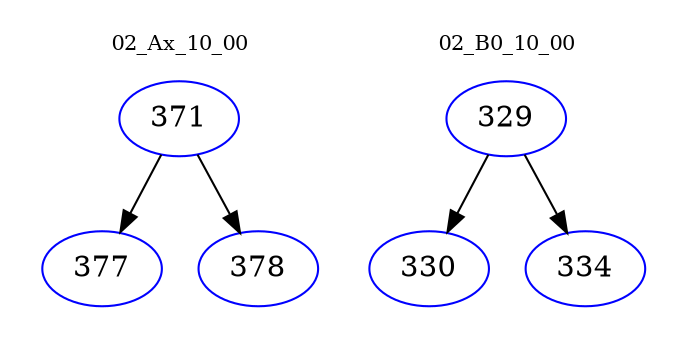 digraph{
subgraph cluster_0 {
color = white
label = "02_Ax_10_00";
fontsize=10;
T0_371 [label="371", color="blue"]
T0_371 -> T0_377 [color="black"]
T0_377 [label="377", color="blue"]
T0_371 -> T0_378 [color="black"]
T0_378 [label="378", color="blue"]
}
subgraph cluster_1 {
color = white
label = "02_B0_10_00";
fontsize=10;
T1_329 [label="329", color="blue"]
T1_329 -> T1_330 [color="black"]
T1_330 [label="330", color="blue"]
T1_329 -> T1_334 [color="black"]
T1_334 [label="334", color="blue"]
}
}
